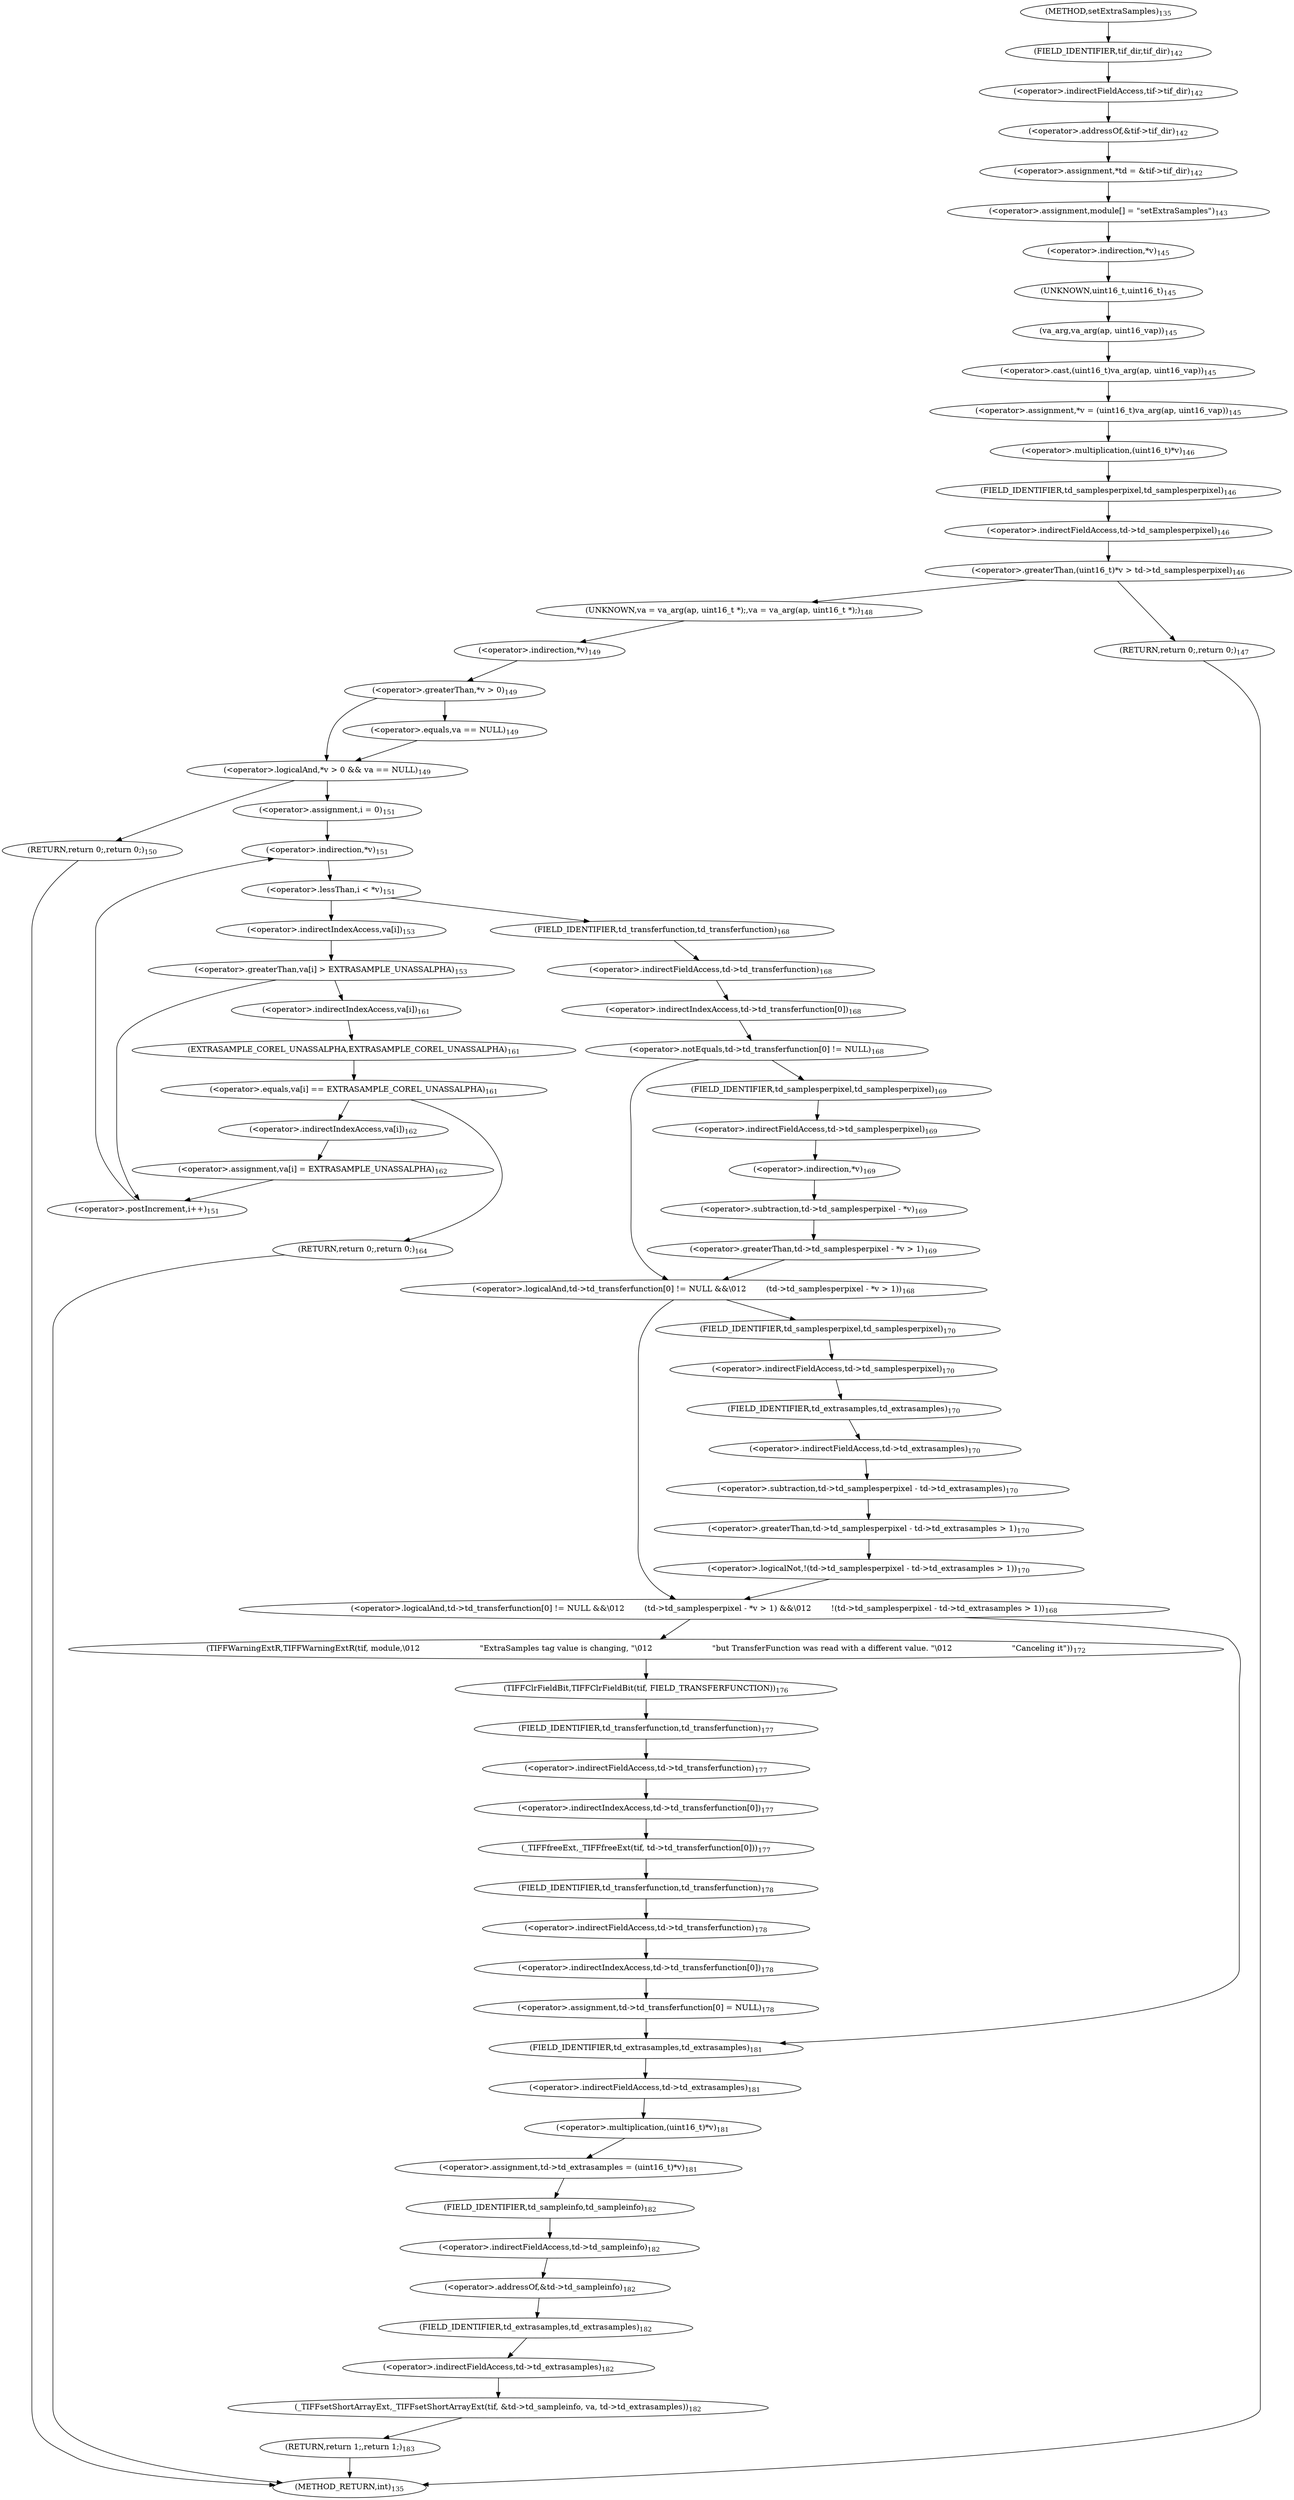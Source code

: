 digraph "setExtraSamples" {  
"39944" [label = <(&lt;operator&gt;.assignment,*td = &amp;tif-&gt;tif_dir)<SUB>142</SUB>> ]
"39951" [label = <(&lt;operator&gt;.assignment,module[] = &quot;setExtraSamples&quot;)<SUB>143</SUB>> ]
"39954" [label = <(&lt;operator&gt;.assignment,*v = (uint16_t)va_arg(ap, uint16_vap))<SUB>145</SUB>> ]
"39973" [label = <(UNKNOWN,va = va_arg(ap, uint16_t *);,va = va_arg(ap, uint16_t *);)<SUB>148</SUB>> ]
"40073" [label = <(&lt;operator&gt;.assignment,td-&gt;td_extrasamples = (uint16_t)*v)<SUB>181</SUB>> ]
"40080" [label = <(_TIFFsetShortArrayExt,_TIFFsetShortArrayExt(tif, &amp;td-&gt;td_sampleinfo, va, td-&gt;td_extrasamples))<SUB>182</SUB>> ]
"40090" [label = <(RETURN,return 1;,return 1;)<SUB>183</SUB>> ]
"39946" [label = <(&lt;operator&gt;.addressOf,&amp;tif-&gt;tif_dir)<SUB>142</SUB>> ]
"39955" [label = <(&lt;operator&gt;.indirection,*v)<SUB>145</SUB>> ]
"39957" [label = <(&lt;operator&gt;.cast,(uint16_t)va_arg(ap, uint16_vap))<SUB>145</SUB>> ]
"39963" [label = <(&lt;operator&gt;.greaterThan,(uint16_t)*v &gt; td-&gt;td_samplesperpixel)<SUB>146</SUB>> ]
"39975" [label = <(&lt;operator&gt;.logicalAnd,*v &gt; 0 &amp;&amp; va == NULL)<SUB>149</SUB>> ]
"39991" [label = <(&lt;operator&gt;.lessThan,i &lt; *v)<SUB>151</SUB>> ]
"39995" [label = <(&lt;operator&gt;.postIncrement,i++)<SUB>151</SUB>> ]
"40024" [label = <(&lt;operator&gt;.logicalAnd,td-&gt;td_transferfunction[0] != NULL &amp;&amp;\012        (td-&gt;td_samplesperpixel - *v &gt; 1) &amp;&amp;\012        !(td-&gt;td_samplesperpixel - td-&gt;td_extrasamples &gt; 1))<SUB>168</SUB>> ]
"40074" [label = <(&lt;operator&gt;.indirectFieldAccess,td-&gt;td_extrasamples)<SUB>181</SUB>> ]
"40077" [label = <(&lt;operator&gt;.multiplication,(uint16_t)*v)<SUB>181</SUB>> ]
"40082" [label = <(&lt;operator&gt;.addressOf,&amp;td-&gt;td_sampleinfo)<SUB>182</SUB>> ]
"40087" [label = <(&lt;operator&gt;.indirectFieldAccess,td-&gt;td_extrasamples)<SUB>182</SUB>> ]
"39947" [label = <(&lt;operator&gt;.indirectFieldAccess,tif-&gt;tif_dir)<SUB>142</SUB>> ]
"39958" [label = <(UNKNOWN,uint16_t,uint16_t)<SUB>145</SUB>> ]
"39959" [label = <(va_arg,va_arg(ap, uint16_vap))<SUB>145</SUB>> ]
"39964" [label = <(&lt;operator&gt;.multiplication,(uint16_t)*v)<SUB>146</SUB>> ]
"39967" [label = <(&lt;operator&gt;.indirectFieldAccess,td-&gt;td_samplesperpixel)<SUB>146</SUB>> ]
"39971" [label = <(RETURN,return 0;,return 0;)<SUB>147</SUB>> ]
"39976" [label = <(&lt;operator&gt;.greaterThan,*v &gt; 0)<SUB>149</SUB>> ]
"39980" [label = <(&lt;operator&gt;.equals,va == NULL)<SUB>149</SUB>> ]
"39984" [label = <(RETURN,return 0;,return 0;)<SUB>150</SUB>> ]
"39988" [label = <(&lt;operator&gt;.assignment,i = 0)<SUB>151</SUB>> ]
"39993" [label = <(&lt;operator&gt;.indirection,*v)<SUB>151</SUB>> ]
"40025" [label = <(&lt;operator&gt;.logicalAnd,td-&gt;td_transferfunction[0] != NULL &amp;&amp;\012        (td-&gt;td_samplesperpixel - *v &gt; 1))<SUB>168</SUB>> ]
"40041" [label = <(&lt;operator&gt;.logicalNot,!(td-&gt;td_samplesperpixel - td-&gt;td_extrasamples &gt; 1))<SUB>170</SUB>> ]
"40052" [label = <(TIFFWarningExtR,TIFFWarningExtR(tif, module,\012                        &quot;ExtraSamples tag value is changing, &quot;\012                        &quot;but TransferFunction was read with a different value. &quot;\012                        &quot;Canceling it&quot;))<SUB>172</SUB>> ]
"40056" [label = <(TIFFClrFieldBit,TIFFClrFieldBit(tif, FIELD_TRANSFERFUNCTION))<SUB>176</SUB>> ]
"40059" [label = <(_TIFFfreeExt,_TIFFfreeExt(tif, td-&gt;td_transferfunction[0]))<SUB>177</SUB>> ]
"40066" [label = <(&lt;operator&gt;.assignment,td-&gt;td_transferfunction[0] = NULL)<SUB>178</SUB>> ]
"40076" [label = <(FIELD_IDENTIFIER,td_extrasamples,td_extrasamples)<SUB>181</SUB>> ]
"40083" [label = <(&lt;operator&gt;.indirectFieldAccess,td-&gt;td_sampleinfo)<SUB>182</SUB>> ]
"40089" [label = <(FIELD_IDENTIFIER,td_extrasamples,td_extrasamples)<SUB>182</SUB>> ]
"39949" [label = <(FIELD_IDENTIFIER,tif_dir,tif_dir)<SUB>142</SUB>> ]
"39969" [label = <(FIELD_IDENTIFIER,td_samplesperpixel,td_samplesperpixel)<SUB>146</SUB>> ]
"39977" [label = <(&lt;operator&gt;.indirection,*v)<SUB>149</SUB>> ]
"39999" [label = <(&lt;operator&gt;.greaterThan,va[i] &gt; EXTRASAMPLE_UNASSALPHA)<SUB>153</SUB>> ]
"40026" [label = <(&lt;operator&gt;.notEquals,td-&gt;td_transferfunction[0] != NULL)<SUB>168</SUB>> ]
"40033" [label = <(&lt;operator&gt;.greaterThan,td-&gt;td_samplesperpixel - *v &gt; 1)<SUB>169</SUB>> ]
"40042" [label = <(&lt;operator&gt;.greaterThan,td-&gt;td_samplesperpixel - td-&gt;td_extrasamples &gt; 1)<SUB>170</SUB>> ]
"40061" [label = <(&lt;operator&gt;.indirectIndexAccess,td-&gt;td_transferfunction[0])<SUB>177</SUB>> ]
"40067" [label = <(&lt;operator&gt;.indirectIndexAccess,td-&gt;td_transferfunction[0])<SUB>178</SUB>> ]
"40085" [label = <(FIELD_IDENTIFIER,td_sampleinfo,td_sampleinfo)<SUB>182</SUB>> ]
"40000" [label = <(&lt;operator&gt;.indirectIndexAccess,va[i])<SUB>153</SUB>> ]
"40027" [label = <(&lt;operator&gt;.indirectIndexAccess,td-&gt;td_transferfunction[0])<SUB>168</SUB>> ]
"40034" [label = <(&lt;operator&gt;.subtraction,td-&gt;td_samplesperpixel - *v)<SUB>169</SUB>> ]
"40043" [label = <(&lt;operator&gt;.subtraction,td-&gt;td_samplesperpixel - td-&gt;td_extrasamples)<SUB>170</SUB>> ]
"40062" [label = <(&lt;operator&gt;.indirectFieldAccess,td-&gt;td_transferfunction)<SUB>177</SUB>> ]
"40068" [label = <(&lt;operator&gt;.indirectFieldAccess,td-&gt;td_transferfunction)<SUB>178</SUB>> ]
"40006" [label = <(&lt;operator&gt;.equals,va[i] == EXTRASAMPLE_COREL_UNASSALPHA)<SUB>161</SUB>> ]
"40028" [label = <(&lt;operator&gt;.indirectFieldAccess,td-&gt;td_transferfunction)<SUB>168</SUB>> ]
"40035" [label = <(&lt;operator&gt;.indirectFieldAccess,td-&gt;td_samplesperpixel)<SUB>169</SUB>> ]
"40038" [label = <(&lt;operator&gt;.indirection,*v)<SUB>169</SUB>> ]
"40044" [label = <(&lt;operator&gt;.indirectFieldAccess,td-&gt;td_samplesperpixel)<SUB>170</SUB>> ]
"40047" [label = <(&lt;operator&gt;.indirectFieldAccess,td-&gt;td_extrasamples)<SUB>170</SUB>> ]
"40064" [label = <(FIELD_IDENTIFIER,td_transferfunction,td_transferfunction)<SUB>177</SUB>> ]
"40070" [label = <(FIELD_IDENTIFIER,td_transferfunction,td_transferfunction)<SUB>178</SUB>> ]
"40007" [label = <(&lt;operator&gt;.indirectIndexAccess,va[i])<SUB>161</SUB>> ]
"40010" [label = <(EXTRASAMPLE_COREL_UNASSALPHA,EXTRASAMPLE_COREL_UNASSALPHA)<SUB>161</SUB>> ]
"40014" [label = <(&lt;operator&gt;.assignment,va[i] = EXTRASAMPLE_UNASSALPHA)<SUB>162</SUB>> ]
"40030" [label = <(FIELD_IDENTIFIER,td_transferfunction,td_transferfunction)<SUB>168</SUB>> ]
"40037" [label = <(FIELD_IDENTIFIER,td_samplesperpixel,td_samplesperpixel)<SUB>169</SUB>> ]
"40046" [label = <(FIELD_IDENTIFIER,td_samplesperpixel,td_samplesperpixel)<SUB>170</SUB>> ]
"40049" [label = <(FIELD_IDENTIFIER,td_extrasamples,td_extrasamples)<SUB>170</SUB>> ]
"40015" [label = <(&lt;operator&gt;.indirectIndexAccess,va[i])<SUB>162</SUB>> ]
"40021" [label = <(RETURN,return 0;,return 0;)<SUB>164</SUB>> ]
"39936" [label = <(METHOD,setExtraSamples)<SUB>135</SUB>> ]
"40092" [label = <(METHOD_RETURN,int)<SUB>135</SUB>> ]
  "39944" -> "39951" 
  "39951" -> "39955" 
  "39954" -> "39964" 
  "39973" -> "39977" 
  "40073" -> "40085" 
  "40080" -> "40090" 
  "40090" -> "40092" 
  "39946" -> "39944" 
  "39955" -> "39958" 
  "39957" -> "39954" 
  "39963" -> "39973" 
  "39963" -> "39971" 
  "39975" -> "39984" 
  "39975" -> "39988" 
  "39991" -> "40000" 
  "39991" -> "40030" 
  "39995" -> "39993" 
  "40024" -> "40052" 
  "40024" -> "40076" 
  "40074" -> "40077" 
  "40077" -> "40073" 
  "40082" -> "40089" 
  "40087" -> "40080" 
  "39947" -> "39946" 
  "39958" -> "39959" 
  "39959" -> "39957" 
  "39964" -> "39969" 
  "39967" -> "39963" 
  "39971" -> "40092" 
  "39976" -> "39975" 
  "39976" -> "39980" 
  "39980" -> "39975" 
  "39984" -> "40092" 
  "39988" -> "39993" 
  "39993" -> "39991" 
  "40025" -> "40024" 
  "40025" -> "40046" 
  "40041" -> "40024" 
  "40052" -> "40056" 
  "40056" -> "40064" 
  "40059" -> "40070" 
  "40066" -> "40076" 
  "40076" -> "40074" 
  "40083" -> "40082" 
  "40089" -> "40087" 
  "39949" -> "39947" 
  "39969" -> "39967" 
  "39977" -> "39976" 
  "39999" -> "40007" 
  "39999" -> "39995" 
  "40026" -> "40025" 
  "40026" -> "40037" 
  "40033" -> "40025" 
  "40042" -> "40041" 
  "40061" -> "40059" 
  "40067" -> "40066" 
  "40085" -> "40083" 
  "40000" -> "39999" 
  "40027" -> "40026" 
  "40034" -> "40033" 
  "40043" -> "40042" 
  "40062" -> "40061" 
  "40068" -> "40067" 
  "40006" -> "40015" 
  "40006" -> "40021" 
  "40028" -> "40027" 
  "40035" -> "40038" 
  "40038" -> "40034" 
  "40044" -> "40049" 
  "40047" -> "40043" 
  "40064" -> "40062" 
  "40070" -> "40068" 
  "40007" -> "40010" 
  "40010" -> "40006" 
  "40014" -> "39995" 
  "40030" -> "40028" 
  "40037" -> "40035" 
  "40046" -> "40044" 
  "40049" -> "40047" 
  "40015" -> "40014" 
  "40021" -> "40092" 
  "39936" -> "39949" 
}
